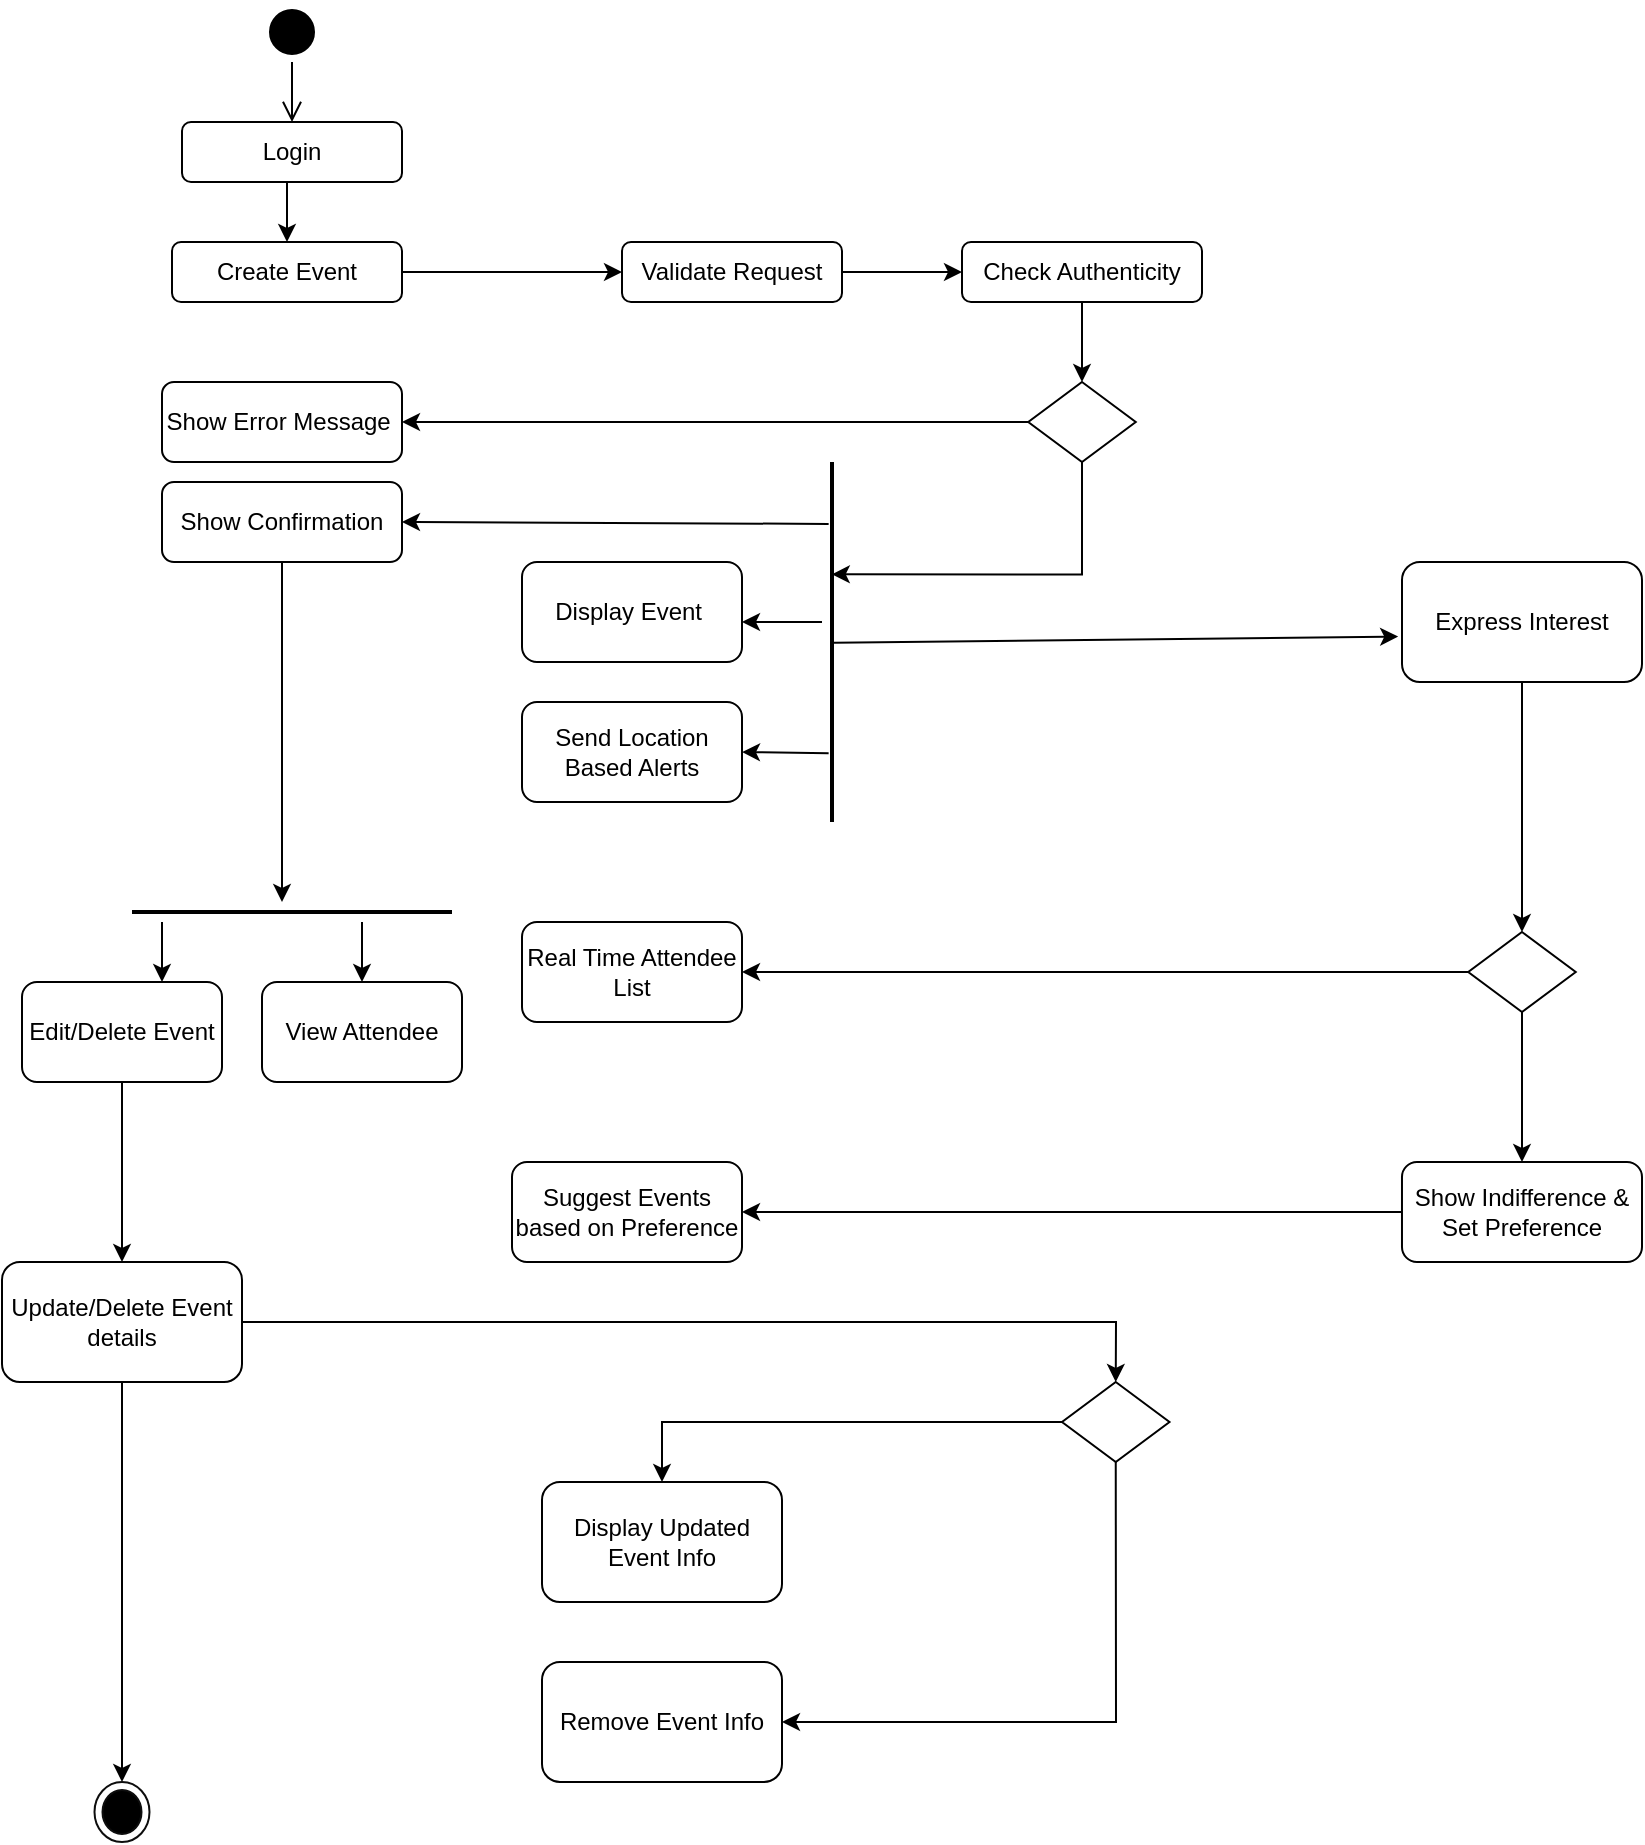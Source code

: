 <mxfile version="21.7.5" type="github">
  <diagram name="Page-1" id="O1Y2XJb3NOdnXM0ezNxB">
    <mxGraphModel dx="2812" dy="1255" grid="1" gridSize="10" guides="1" tooltips="1" connect="1" arrows="1" fold="1" page="1" pageScale="1" pageWidth="827" pageHeight="1169" math="0" shadow="0">
      <root>
        <mxCell id="0" />
        <mxCell id="1" parent="0" />
        <mxCell id="GVcLBz-KD6WfuV6W00xN-1" value="" style="ellipse;html=1;shape=startState;fillColor=#000000;strokeColor=#000000;" vertex="1" parent="1">
          <mxGeometry x="90" y="40" width="30" height="30" as="geometry" />
        </mxCell>
        <mxCell id="GVcLBz-KD6WfuV6W00xN-2" value="" style="edgeStyle=orthogonalEdgeStyle;html=1;verticalAlign=bottom;endArrow=open;endSize=8;strokeColor=#000000;rounded=0;" edge="1" source="GVcLBz-KD6WfuV6W00xN-1" parent="1">
          <mxGeometry relative="1" as="geometry">
            <mxPoint x="105" y="100" as="targetPoint" />
          </mxGeometry>
        </mxCell>
        <mxCell id="GVcLBz-KD6WfuV6W00xN-26" style="edgeStyle=orthogonalEdgeStyle;rounded=0;orthogonalLoop=1;jettySize=auto;html=1;exitX=0.5;exitY=1;exitDx=0;exitDy=0;entryX=0.5;entryY=0;entryDx=0;entryDy=0;" edge="1" parent="1" source="GVcLBz-KD6WfuV6W00xN-3" target="GVcLBz-KD6WfuV6W00xN-4">
          <mxGeometry relative="1" as="geometry" />
        </mxCell>
        <mxCell id="GVcLBz-KD6WfuV6W00xN-3" value="Login" style="rounded=1;whiteSpace=wrap;html=1;" vertex="1" parent="1">
          <mxGeometry x="50" y="100" width="110" height="30" as="geometry" />
        </mxCell>
        <mxCell id="GVcLBz-KD6WfuV6W00xN-27" style="edgeStyle=orthogonalEdgeStyle;rounded=0;orthogonalLoop=1;jettySize=auto;html=1;exitX=1;exitY=0.5;exitDx=0;exitDy=0;entryX=0;entryY=0.5;entryDx=0;entryDy=0;" edge="1" parent="1" source="GVcLBz-KD6WfuV6W00xN-4" target="GVcLBz-KD6WfuV6W00xN-5">
          <mxGeometry relative="1" as="geometry" />
        </mxCell>
        <mxCell id="GVcLBz-KD6WfuV6W00xN-4" value="Create Event" style="rounded=1;whiteSpace=wrap;html=1;" vertex="1" parent="1">
          <mxGeometry x="45" y="160" width="115" height="30" as="geometry" />
        </mxCell>
        <mxCell id="GVcLBz-KD6WfuV6W00xN-28" style="edgeStyle=orthogonalEdgeStyle;rounded=0;orthogonalLoop=1;jettySize=auto;html=1;exitX=1;exitY=0.5;exitDx=0;exitDy=0;entryX=0;entryY=0.5;entryDx=0;entryDy=0;" edge="1" parent="1" source="GVcLBz-KD6WfuV6W00xN-5" target="GVcLBz-KD6WfuV6W00xN-6">
          <mxGeometry relative="1" as="geometry" />
        </mxCell>
        <mxCell id="GVcLBz-KD6WfuV6W00xN-5" value="Validate Request" style="rounded=1;whiteSpace=wrap;html=1;" vertex="1" parent="1">
          <mxGeometry x="270" y="160" width="110" height="30" as="geometry" />
        </mxCell>
        <mxCell id="GVcLBz-KD6WfuV6W00xN-29" style="edgeStyle=orthogonalEdgeStyle;rounded=0;orthogonalLoop=1;jettySize=auto;html=1;exitX=0.5;exitY=1;exitDx=0;exitDy=0;entryX=0.5;entryY=0;entryDx=0;entryDy=0;" edge="1" parent="1" source="GVcLBz-KD6WfuV6W00xN-6" target="GVcLBz-KD6WfuV6W00xN-9">
          <mxGeometry relative="1" as="geometry" />
        </mxCell>
        <mxCell id="GVcLBz-KD6WfuV6W00xN-6" value="Check Authenticity" style="rounded=1;whiteSpace=wrap;html=1;" vertex="1" parent="1">
          <mxGeometry x="440" y="160" width="120" height="30" as="geometry" />
        </mxCell>
        <mxCell id="GVcLBz-KD6WfuV6W00xN-7" value="Show Error Message&amp;nbsp;" style="rounded=1;whiteSpace=wrap;html=1;" vertex="1" parent="1">
          <mxGeometry x="40" y="230" width="120" height="40" as="geometry" />
        </mxCell>
        <mxCell id="GVcLBz-KD6WfuV6W00xN-30" style="edgeStyle=orthogonalEdgeStyle;rounded=0;orthogonalLoop=1;jettySize=auto;html=1;exitX=0;exitY=0.5;exitDx=0;exitDy=0;entryX=1;entryY=0.5;entryDx=0;entryDy=0;" edge="1" parent="1" source="GVcLBz-KD6WfuV6W00xN-9" target="GVcLBz-KD6WfuV6W00xN-7">
          <mxGeometry relative="1" as="geometry" />
        </mxCell>
        <mxCell id="GVcLBz-KD6WfuV6W00xN-31" style="edgeStyle=orthogonalEdgeStyle;rounded=0;orthogonalLoop=1;jettySize=auto;html=1;exitX=0.5;exitY=1;exitDx=0;exitDy=0;entryX=0.312;entryY=0.511;entryDx=0;entryDy=0;entryPerimeter=0;" edge="1" parent="1" source="GVcLBz-KD6WfuV6W00xN-9" target="GVcLBz-KD6WfuV6W00xN-10">
          <mxGeometry relative="1" as="geometry">
            <Array as="points">
              <mxPoint x="500" y="326" />
            </Array>
          </mxGeometry>
        </mxCell>
        <mxCell id="GVcLBz-KD6WfuV6W00xN-9" value="" style="shape=rhombus;html=1;dashed=0;whiteSpace=wrap;perimeter=rhombusPerimeter;" vertex="1" parent="1">
          <mxGeometry x="473.13" y="230" width="53.75" height="40" as="geometry" />
        </mxCell>
        <mxCell id="GVcLBz-KD6WfuV6W00xN-10" value="" style="line;strokeWidth=2;direction=south;html=1;" vertex="1" parent="1">
          <mxGeometry x="370" y="270" width="10" height="180" as="geometry" />
        </mxCell>
        <mxCell id="GVcLBz-KD6WfuV6W00xN-11" value="Show Confirmation" style="rounded=1;whiteSpace=wrap;html=1;" vertex="1" parent="1">
          <mxGeometry x="40" y="280" width="120" height="40" as="geometry" />
        </mxCell>
        <mxCell id="GVcLBz-KD6WfuV6W00xN-12" value="Display Event&amp;nbsp;" style="rounded=1;whiteSpace=wrap;html=1;" vertex="1" parent="1">
          <mxGeometry x="220" y="320" width="110" height="50" as="geometry" />
        </mxCell>
        <mxCell id="GVcLBz-KD6WfuV6W00xN-13" value="Send Location Based Alerts" style="rounded=1;whiteSpace=wrap;html=1;" vertex="1" parent="1">
          <mxGeometry x="220" y="390" width="110" height="50" as="geometry" />
        </mxCell>
        <mxCell id="GVcLBz-KD6WfuV6W00xN-14" value="Express Interest" style="rounded=1;whiteSpace=wrap;html=1;" vertex="1" parent="1">
          <mxGeometry x="660" y="320" width="120" height="60" as="geometry" />
        </mxCell>
        <mxCell id="GVcLBz-KD6WfuV6W00xN-15" value="" style="shape=rhombus;html=1;dashed=0;whiteSpace=wrap;perimeter=rhombusPerimeter;" vertex="1" parent="1">
          <mxGeometry x="693.12" y="505" width="53.75" height="40" as="geometry" />
        </mxCell>
        <mxCell id="GVcLBz-KD6WfuV6W00xN-16" value="Real Time Attendee List" style="rounded=1;whiteSpace=wrap;html=1;" vertex="1" parent="1">
          <mxGeometry x="220" y="500" width="110" height="50" as="geometry" />
        </mxCell>
        <mxCell id="GVcLBz-KD6WfuV6W00xN-17" value="" style="line;strokeWidth=2;html=1;" vertex="1" parent="1">
          <mxGeometry x="25" y="490" width="160" height="10" as="geometry" />
        </mxCell>
        <mxCell id="GVcLBz-KD6WfuV6W00xN-18" value="Edit/Delete Event" style="rounded=1;whiteSpace=wrap;html=1;" vertex="1" parent="1">
          <mxGeometry x="-30" y="530" width="100" height="50" as="geometry" />
        </mxCell>
        <mxCell id="GVcLBz-KD6WfuV6W00xN-19" value="View Attendee" style="rounded=1;whiteSpace=wrap;html=1;" vertex="1" parent="1">
          <mxGeometry x="90" y="530" width="100" height="50" as="geometry" />
        </mxCell>
        <mxCell id="GVcLBz-KD6WfuV6W00xN-20" value="Show Indifference &amp;amp; Set Preference" style="rounded=1;whiteSpace=wrap;html=1;" vertex="1" parent="1">
          <mxGeometry x="659.99" y="620" width="120.01" height="50" as="geometry" />
        </mxCell>
        <mxCell id="GVcLBz-KD6WfuV6W00xN-21" value="Suggest Events based on Preference" style="rounded=1;whiteSpace=wrap;html=1;" vertex="1" parent="1">
          <mxGeometry x="215" y="620" width="115" height="50" as="geometry" />
        </mxCell>
        <mxCell id="GVcLBz-KD6WfuV6W00xN-50" style="edgeStyle=orthogonalEdgeStyle;rounded=0;orthogonalLoop=1;jettySize=auto;html=1;exitX=0.5;exitY=1;exitDx=0;exitDy=0;" edge="1" parent="1" source="GVcLBz-KD6WfuV6W00xN-22">
          <mxGeometry relative="1" as="geometry">
            <mxPoint x="20" y="930.0" as="targetPoint" />
          </mxGeometry>
        </mxCell>
        <mxCell id="GVcLBz-KD6WfuV6W00xN-22" value="Update/Delete Event details" style="rounded=1;whiteSpace=wrap;html=1;" vertex="1" parent="1">
          <mxGeometry x="-40" y="670" width="120" height="60" as="geometry" />
        </mxCell>
        <mxCell id="GVcLBz-KD6WfuV6W00xN-23" value="" style="shape=rhombus;html=1;dashed=0;whiteSpace=wrap;perimeter=rhombusPerimeter;" vertex="1" parent="1">
          <mxGeometry x="490" y="730" width="53.75" height="40" as="geometry" />
        </mxCell>
        <mxCell id="GVcLBz-KD6WfuV6W00xN-24" value="Display Updated Event Info" style="rounded=1;whiteSpace=wrap;html=1;" vertex="1" parent="1">
          <mxGeometry x="230" y="780" width="120" height="60" as="geometry" />
        </mxCell>
        <mxCell id="GVcLBz-KD6WfuV6W00xN-25" value="Remove Event Info" style="rounded=1;whiteSpace=wrap;html=1;" vertex="1" parent="1">
          <mxGeometry x="230" y="870" width="120" height="60" as="geometry" />
        </mxCell>
        <mxCell id="GVcLBz-KD6WfuV6W00xN-32" value="" style="edgeStyle=none;orthogonalLoop=1;jettySize=auto;html=1;rounded=0;exitX=0.172;exitY=0.668;exitDx=0;exitDy=0;exitPerimeter=0;entryX=1;entryY=0.5;entryDx=0;entryDy=0;" edge="1" parent="1" source="GVcLBz-KD6WfuV6W00xN-10" target="GVcLBz-KD6WfuV6W00xN-11">
          <mxGeometry width="100" relative="1" as="geometry">
            <mxPoint x="190" y="230" as="sourcePoint" />
            <mxPoint x="290" y="230" as="targetPoint" />
            <Array as="points" />
          </mxGeometry>
        </mxCell>
        <mxCell id="GVcLBz-KD6WfuV6W00xN-33" value="" style="endArrow=classic;html=1;rounded=0;exitX=0.809;exitY=0.668;exitDx=0;exitDy=0;exitPerimeter=0;entryX=1;entryY=0.5;entryDx=0;entryDy=0;" edge="1" parent="1" source="GVcLBz-KD6WfuV6W00xN-10" target="GVcLBz-KD6WfuV6W00xN-13">
          <mxGeometry width="50" height="50" relative="1" as="geometry">
            <mxPoint x="200" y="400" as="sourcePoint" />
            <mxPoint x="250" y="350" as="targetPoint" />
          </mxGeometry>
        </mxCell>
        <mxCell id="GVcLBz-KD6WfuV6W00xN-34" value="" style="endArrow=classic;html=1;rounded=0;" edge="1" parent="1">
          <mxGeometry width="50" height="50" relative="1" as="geometry">
            <mxPoint x="370" y="350" as="sourcePoint" />
            <mxPoint x="330" y="350" as="targetPoint" />
          </mxGeometry>
        </mxCell>
        <mxCell id="GVcLBz-KD6WfuV6W00xN-35" value="" style="endArrow=classic;html=1;rounded=0;exitX=0.502;exitY=0.405;exitDx=0;exitDy=0;exitPerimeter=0;entryX=-0.016;entryY=0.621;entryDx=0;entryDy=0;entryPerimeter=0;" edge="1" parent="1" source="GVcLBz-KD6WfuV6W00xN-10" target="GVcLBz-KD6WfuV6W00xN-14">
          <mxGeometry width="50" height="50" relative="1" as="geometry">
            <mxPoint x="470" y="500" as="sourcePoint" />
            <mxPoint x="520" y="450" as="targetPoint" />
          </mxGeometry>
        </mxCell>
        <mxCell id="GVcLBz-KD6WfuV6W00xN-36" value="" style="endArrow=classic;html=1;rounded=0;exitX=0.5;exitY=1;exitDx=0;exitDy=0;entryX=0.5;entryY=0;entryDx=0;entryDy=0;" edge="1" parent="1" source="GVcLBz-KD6WfuV6W00xN-14" target="GVcLBz-KD6WfuV6W00xN-15">
          <mxGeometry width="50" height="50" relative="1" as="geometry">
            <mxPoint x="470" y="500" as="sourcePoint" />
            <mxPoint x="520" y="450" as="targetPoint" />
          </mxGeometry>
        </mxCell>
        <mxCell id="GVcLBz-KD6WfuV6W00xN-37" value="" style="endArrow=classic;html=1;rounded=0;entryX=1;entryY=0.5;entryDx=0;entryDy=0;exitX=0;exitY=0.5;exitDx=0;exitDy=0;" edge="1" parent="1" source="GVcLBz-KD6WfuV6W00xN-15" target="GVcLBz-KD6WfuV6W00xN-16">
          <mxGeometry width="50" height="50" relative="1" as="geometry">
            <mxPoint x="690" y="520" as="sourcePoint" />
            <mxPoint x="520" y="540" as="targetPoint" />
          </mxGeometry>
        </mxCell>
        <mxCell id="GVcLBz-KD6WfuV6W00xN-38" value="" style="endArrow=classic;html=1;rounded=0;exitX=0.5;exitY=1;exitDx=0;exitDy=0;entryX=0.5;entryY=0;entryDx=0;entryDy=0;" edge="1" parent="1" source="GVcLBz-KD6WfuV6W00xN-15" target="GVcLBz-KD6WfuV6W00xN-20">
          <mxGeometry width="50" height="50" relative="1" as="geometry">
            <mxPoint x="470" y="590" as="sourcePoint" />
            <mxPoint x="520" y="540" as="targetPoint" />
          </mxGeometry>
        </mxCell>
        <mxCell id="GVcLBz-KD6WfuV6W00xN-39" value="" style="endArrow=classic;html=1;rounded=0;exitX=0;exitY=0.5;exitDx=0;exitDy=0;entryX=1;entryY=0.5;entryDx=0;entryDy=0;" edge="1" parent="1" source="GVcLBz-KD6WfuV6W00xN-20" target="GVcLBz-KD6WfuV6W00xN-21">
          <mxGeometry width="50" height="50" relative="1" as="geometry">
            <mxPoint x="470" y="700" as="sourcePoint" />
            <mxPoint x="520" y="650" as="targetPoint" />
          </mxGeometry>
        </mxCell>
        <mxCell id="GVcLBz-KD6WfuV6W00xN-40" value="" style="endArrow=classic;html=1;rounded=0;exitX=1;exitY=0.5;exitDx=0;exitDy=0;entryX=0.5;entryY=0;entryDx=0;entryDy=0;" edge="1" parent="1" source="GVcLBz-KD6WfuV6W00xN-22" target="GVcLBz-KD6WfuV6W00xN-23">
          <mxGeometry width="50" height="50" relative="1" as="geometry">
            <mxPoint x="380" y="510" as="sourcePoint" />
            <mxPoint x="520" y="700" as="targetPoint" />
            <Array as="points">
              <mxPoint x="517" y="700" />
            </Array>
          </mxGeometry>
        </mxCell>
        <mxCell id="GVcLBz-KD6WfuV6W00xN-42" value="" style="endArrow=classic;html=1;rounded=0;exitX=0.5;exitY=1;exitDx=0;exitDy=0;" edge="1" parent="1" source="GVcLBz-KD6WfuV6W00xN-18" target="GVcLBz-KD6WfuV6W00xN-22">
          <mxGeometry width="50" height="50" relative="1" as="geometry">
            <mxPoint x="400" y="690" as="sourcePoint" />
            <mxPoint x="450" y="640" as="targetPoint" />
          </mxGeometry>
        </mxCell>
        <mxCell id="GVcLBz-KD6WfuV6W00xN-43" value="" style="endArrow=classic;html=1;rounded=0;exitX=0.5;exitY=1;exitDx=0;exitDy=0;entryX=1;entryY=0.5;entryDx=0;entryDy=0;" edge="1" parent="1" source="GVcLBz-KD6WfuV6W00xN-23" target="GVcLBz-KD6WfuV6W00xN-25">
          <mxGeometry width="50" height="50" relative="1" as="geometry">
            <mxPoint x="400" y="690" as="sourcePoint" />
            <mxPoint x="450" y="640" as="targetPoint" />
            <Array as="points">
              <mxPoint x="517" y="900" />
            </Array>
          </mxGeometry>
        </mxCell>
        <mxCell id="GVcLBz-KD6WfuV6W00xN-44" value="" style="endArrow=classic;html=1;rounded=0;exitX=0;exitY=0.5;exitDx=0;exitDy=0;entryX=0.5;entryY=0;entryDx=0;entryDy=0;" edge="1" parent="1" source="GVcLBz-KD6WfuV6W00xN-23" target="GVcLBz-KD6WfuV6W00xN-24">
          <mxGeometry width="50" height="50" relative="1" as="geometry">
            <mxPoint x="400" y="690" as="sourcePoint" />
            <mxPoint x="450" y="640" as="targetPoint" />
            <Array as="points">
              <mxPoint x="290" y="750" />
            </Array>
          </mxGeometry>
        </mxCell>
        <mxCell id="GVcLBz-KD6WfuV6W00xN-45" value="" style="endArrow=classic;html=1;rounded=0;exitX=0.5;exitY=1;exitDx=0;exitDy=0;" edge="1" parent="1" source="GVcLBz-KD6WfuV6W00xN-11">
          <mxGeometry width="50" height="50" relative="1" as="geometry">
            <mxPoint x="290" y="460" as="sourcePoint" />
            <mxPoint x="100" y="490" as="targetPoint" />
          </mxGeometry>
        </mxCell>
        <mxCell id="GVcLBz-KD6WfuV6W00xN-46" value="" style="endArrow=classic;html=1;rounded=0;entryX=0.5;entryY=0;entryDx=0;entryDy=0;" edge="1" parent="1" target="GVcLBz-KD6WfuV6W00xN-19">
          <mxGeometry width="50" height="50" relative="1" as="geometry">
            <mxPoint x="140" y="500" as="sourcePoint" />
            <mxPoint x="340" y="410" as="targetPoint" />
          </mxGeometry>
        </mxCell>
        <mxCell id="GVcLBz-KD6WfuV6W00xN-47" value="" style="endArrow=classic;html=1;rounded=0;entryX=0.5;entryY=0;entryDx=0;entryDy=0;" edge="1" parent="1">
          <mxGeometry width="50" height="50" relative="1" as="geometry">
            <mxPoint x="40" y="500" as="sourcePoint" />
            <mxPoint x="40" y="530" as="targetPoint" />
          </mxGeometry>
        </mxCell>
        <mxCell id="GVcLBz-KD6WfuV6W00xN-49" value="" style="ellipse;html=1;shape=endState;fillColor=#000000;strokeColor=#0d0d0d;fillStyle=solid;" vertex="1" parent="1">
          <mxGeometry x="6.25" y="930" width="27.5" height="30" as="geometry" />
        </mxCell>
      </root>
    </mxGraphModel>
  </diagram>
</mxfile>
